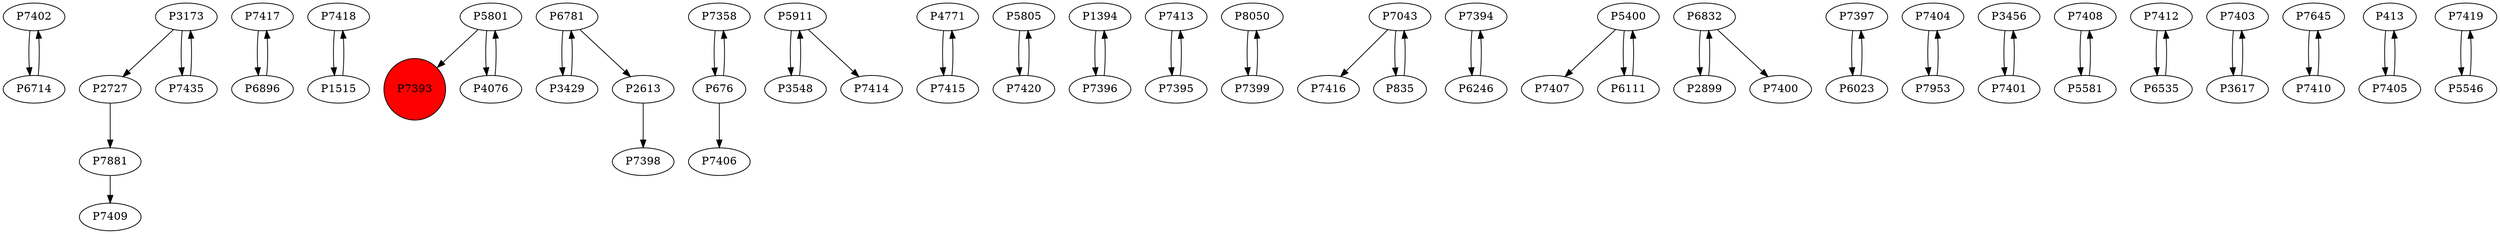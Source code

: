 digraph {
	P7402 -> P6714
	P3173 -> P2727
	P7417 -> P6896
	P7418 -> P1515
	P7881 -> P7409
	P5801 -> P7393
	P7435 -> P3173
	P6781 -> P3429
	P7358 -> P676
	P5911 -> P3548
	P6896 -> P7417
	P5911 -> P7414
	P4771 -> P7415
	P5805 -> P7420
	P1394 -> P7396
	P7413 -> P7395
	P8050 -> P7399
	P7043 -> P7416
	P4076 -> P5801
	P7394 -> P6246
	P5400 -> P7407
	P6832 -> P2899
	P7397 -> P6023
	P7396 -> P1394
	P7404 -> P7953
	P3456 -> P7401
	P7953 -> P7404
	P7408 -> P5581
	P7412 -> P6535
	P7403 -> P3617
	P3429 -> P6781
	P2899 -> P6832
	P676 -> P7358
	P7645 -> P7410
	P3617 -> P7403
	P2613 -> P7398
	P6023 -> P7397
	P6111 -> P5400
	P413 -> P7405
	P7043 -> P835
	P5400 -> P6111
	P7419 -> P5546
	P835 -> P7043
	P6832 -> P7400
	P7405 -> P413
	P7399 -> P8050
	P2727 -> P7881
	P6781 -> P2613
	P7420 -> P5805
	P7395 -> P7413
	P7415 -> P4771
	P676 -> P7406
	P6535 -> P7412
	P7401 -> P3456
	P3173 -> P7435
	P5581 -> P7408
	P5801 -> P4076
	P1515 -> P7418
	P3548 -> P5911
	P6714 -> P7402
	P5546 -> P7419
	P7410 -> P7645
	P6246 -> P7394
	P7393 [shape=circle]
	P7393 [style=filled]
	P7393 [fillcolor=red]
}